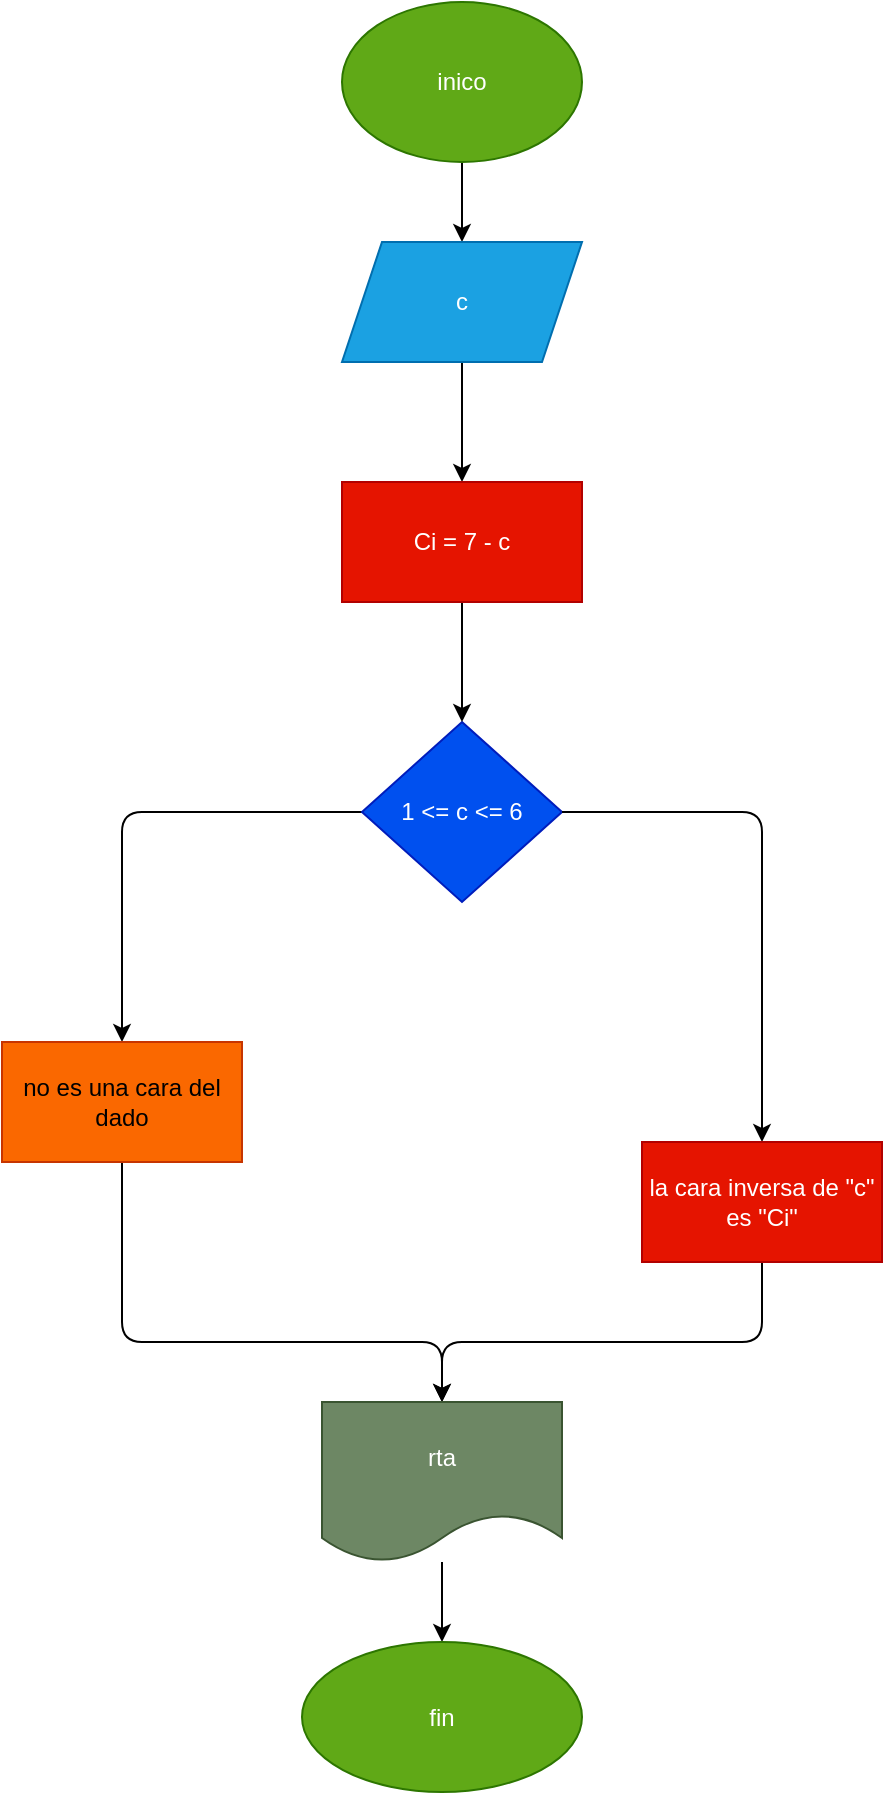 <mxfile>
    <diagram id="qwSNZvMnQHqDE_u_Am5d" name="Página-1">
        <mxGraphModel dx="810" dy="1712" grid="1" gridSize="10" guides="1" tooltips="1" connect="1" arrows="1" fold="1" page="1" pageScale="1" pageWidth="850" pageHeight="1100" math="0" shadow="0">
            <root>
                <mxCell id="0"/>
                <mxCell id="1" parent="0"/>
                <mxCell id="4" value="" style="edgeStyle=none;html=1;" edge="1" parent="1" source="2" target="3">
                    <mxGeometry relative="1" as="geometry"/>
                </mxCell>
                <mxCell id="2" value="inico" style="ellipse;whiteSpace=wrap;html=1;fillColor=#60a917;fontColor=#ffffff;strokeColor=#2D7600;" vertex="1" parent="1">
                    <mxGeometry x="340" y="-50" width="120" height="80" as="geometry"/>
                </mxCell>
                <mxCell id="22" value="" style="edgeStyle=none;html=1;" edge="1" parent="1" source="3" target="11">
                    <mxGeometry relative="1" as="geometry"/>
                </mxCell>
                <mxCell id="3" value="c" style="shape=parallelogram;perimeter=parallelogramPerimeter;whiteSpace=wrap;html=1;fixedSize=1;fillColor=#1ba1e2;fontColor=#ffffff;strokeColor=#006EAF;" vertex="1" parent="1">
                    <mxGeometry x="340" y="70" width="120" height="60" as="geometry"/>
                </mxCell>
                <mxCell id="12" style="edgeStyle=none;html=1;" edge="1" parent="1" source="7" target="13">
                    <mxGeometry relative="1" as="geometry">
                        <mxPoint x="230" y="400" as="targetPoint"/>
                        <Array as="points">
                            <mxPoint x="230" y="355"/>
                        </Array>
                    </mxGeometry>
                </mxCell>
                <mxCell id="7" value="1 &amp;lt;= c &amp;lt;= 6" style="rhombus;whiteSpace=wrap;html=1;fillColor=#0050ef;fontColor=#ffffff;strokeColor=#001DBC;" vertex="1" parent="1">
                    <mxGeometry x="350" y="310" width="100" height="90" as="geometry"/>
                </mxCell>
                <mxCell id="15" value="" style="edgeStyle=none;html=1;exitX=1;exitY=0.5;exitDx=0;exitDy=0;" edge="1" parent="1" source="7" target="14">
                    <mxGeometry relative="1" as="geometry">
                        <Array as="points">
                            <mxPoint x="550" y="355"/>
                        </Array>
                    </mxGeometry>
                </mxCell>
                <mxCell id="23" value="" style="edgeStyle=none;html=1;" edge="1" parent="1" source="11" target="7">
                    <mxGeometry relative="1" as="geometry"/>
                </mxCell>
                <mxCell id="11" value="Ci = 7 - c" style="rounded=0;whiteSpace=wrap;html=1;fillColor=#e51400;fontColor=#ffffff;strokeColor=#B20000;" vertex="1" parent="1">
                    <mxGeometry x="340" y="190" width="120" height="60" as="geometry"/>
                </mxCell>
                <mxCell id="17" style="edgeStyle=none;html=1;entryX=0.5;entryY=0;entryDx=0;entryDy=0;" edge="1" parent="1" source="13" target="16">
                    <mxGeometry relative="1" as="geometry">
                        <Array as="points">
                            <mxPoint x="230" y="620"/>
                            <mxPoint x="390" y="620"/>
                        </Array>
                    </mxGeometry>
                </mxCell>
                <mxCell id="13" value="no es una cara del dado" style="rounded=0;whiteSpace=wrap;html=1;fillColor=#fa6800;fontColor=#000000;strokeColor=#C73500;" vertex="1" parent="1">
                    <mxGeometry x="170" y="470" width="120" height="60" as="geometry"/>
                </mxCell>
                <mxCell id="18" style="edgeStyle=none;html=1;entryX=0.5;entryY=0;entryDx=0;entryDy=0;" edge="1" parent="1" source="14" target="16">
                    <mxGeometry relative="1" as="geometry">
                        <Array as="points">
                            <mxPoint x="550" y="620"/>
                            <mxPoint x="390" y="620"/>
                        </Array>
                    </mxGeometry>
                </mxCell>
                <mxCell id="14" value="la cara inversa de &quot;c&quot; es &quot;Ci&quot;" style="whiteSpace=wrap;html=1;rounded=0;fillColor=#e51400;fontColor=#ffffff;strokeColor=#B20000;" vertex="1" parent="1">
                    <mxGeometry x="490" y="520" width="120" height="60" as="geometry"/>
                </mxCell>
                <mxCell id="21" value="" style="edgeStyle=none;html=1;" edge="1" parent="1" source="16" target="20">
                    <mxGeometry relative="1" as="geometry"/>
                </mxCell>
                <mxCell id="16" value="rta" style="shape=document;whiteSpace=wrap;html=1;boundedLbl=1;fillColor=#6d8764;fontColor=#ffffff;strokeColor=#3A5431;" vertex="1" parent="1">
                    <mxGeometry x="330" y="650" width="120" height="80" as="geometry"/>
                </mxCell>
                <mxCell id="20" value="fin" style="ellipse;whiteSpace=wrap;html=1;fillColor=#60a917;fontColor=#ffffff;strokeColor=#2D7600;" vertex="1" parent="1">
                    <mxGeometry x="320" y="770" width="140" height="75" as="geometry"/>
                </mxCell>
            </root>
        </mxGraphModel>
    </diagram>
</mxfile>